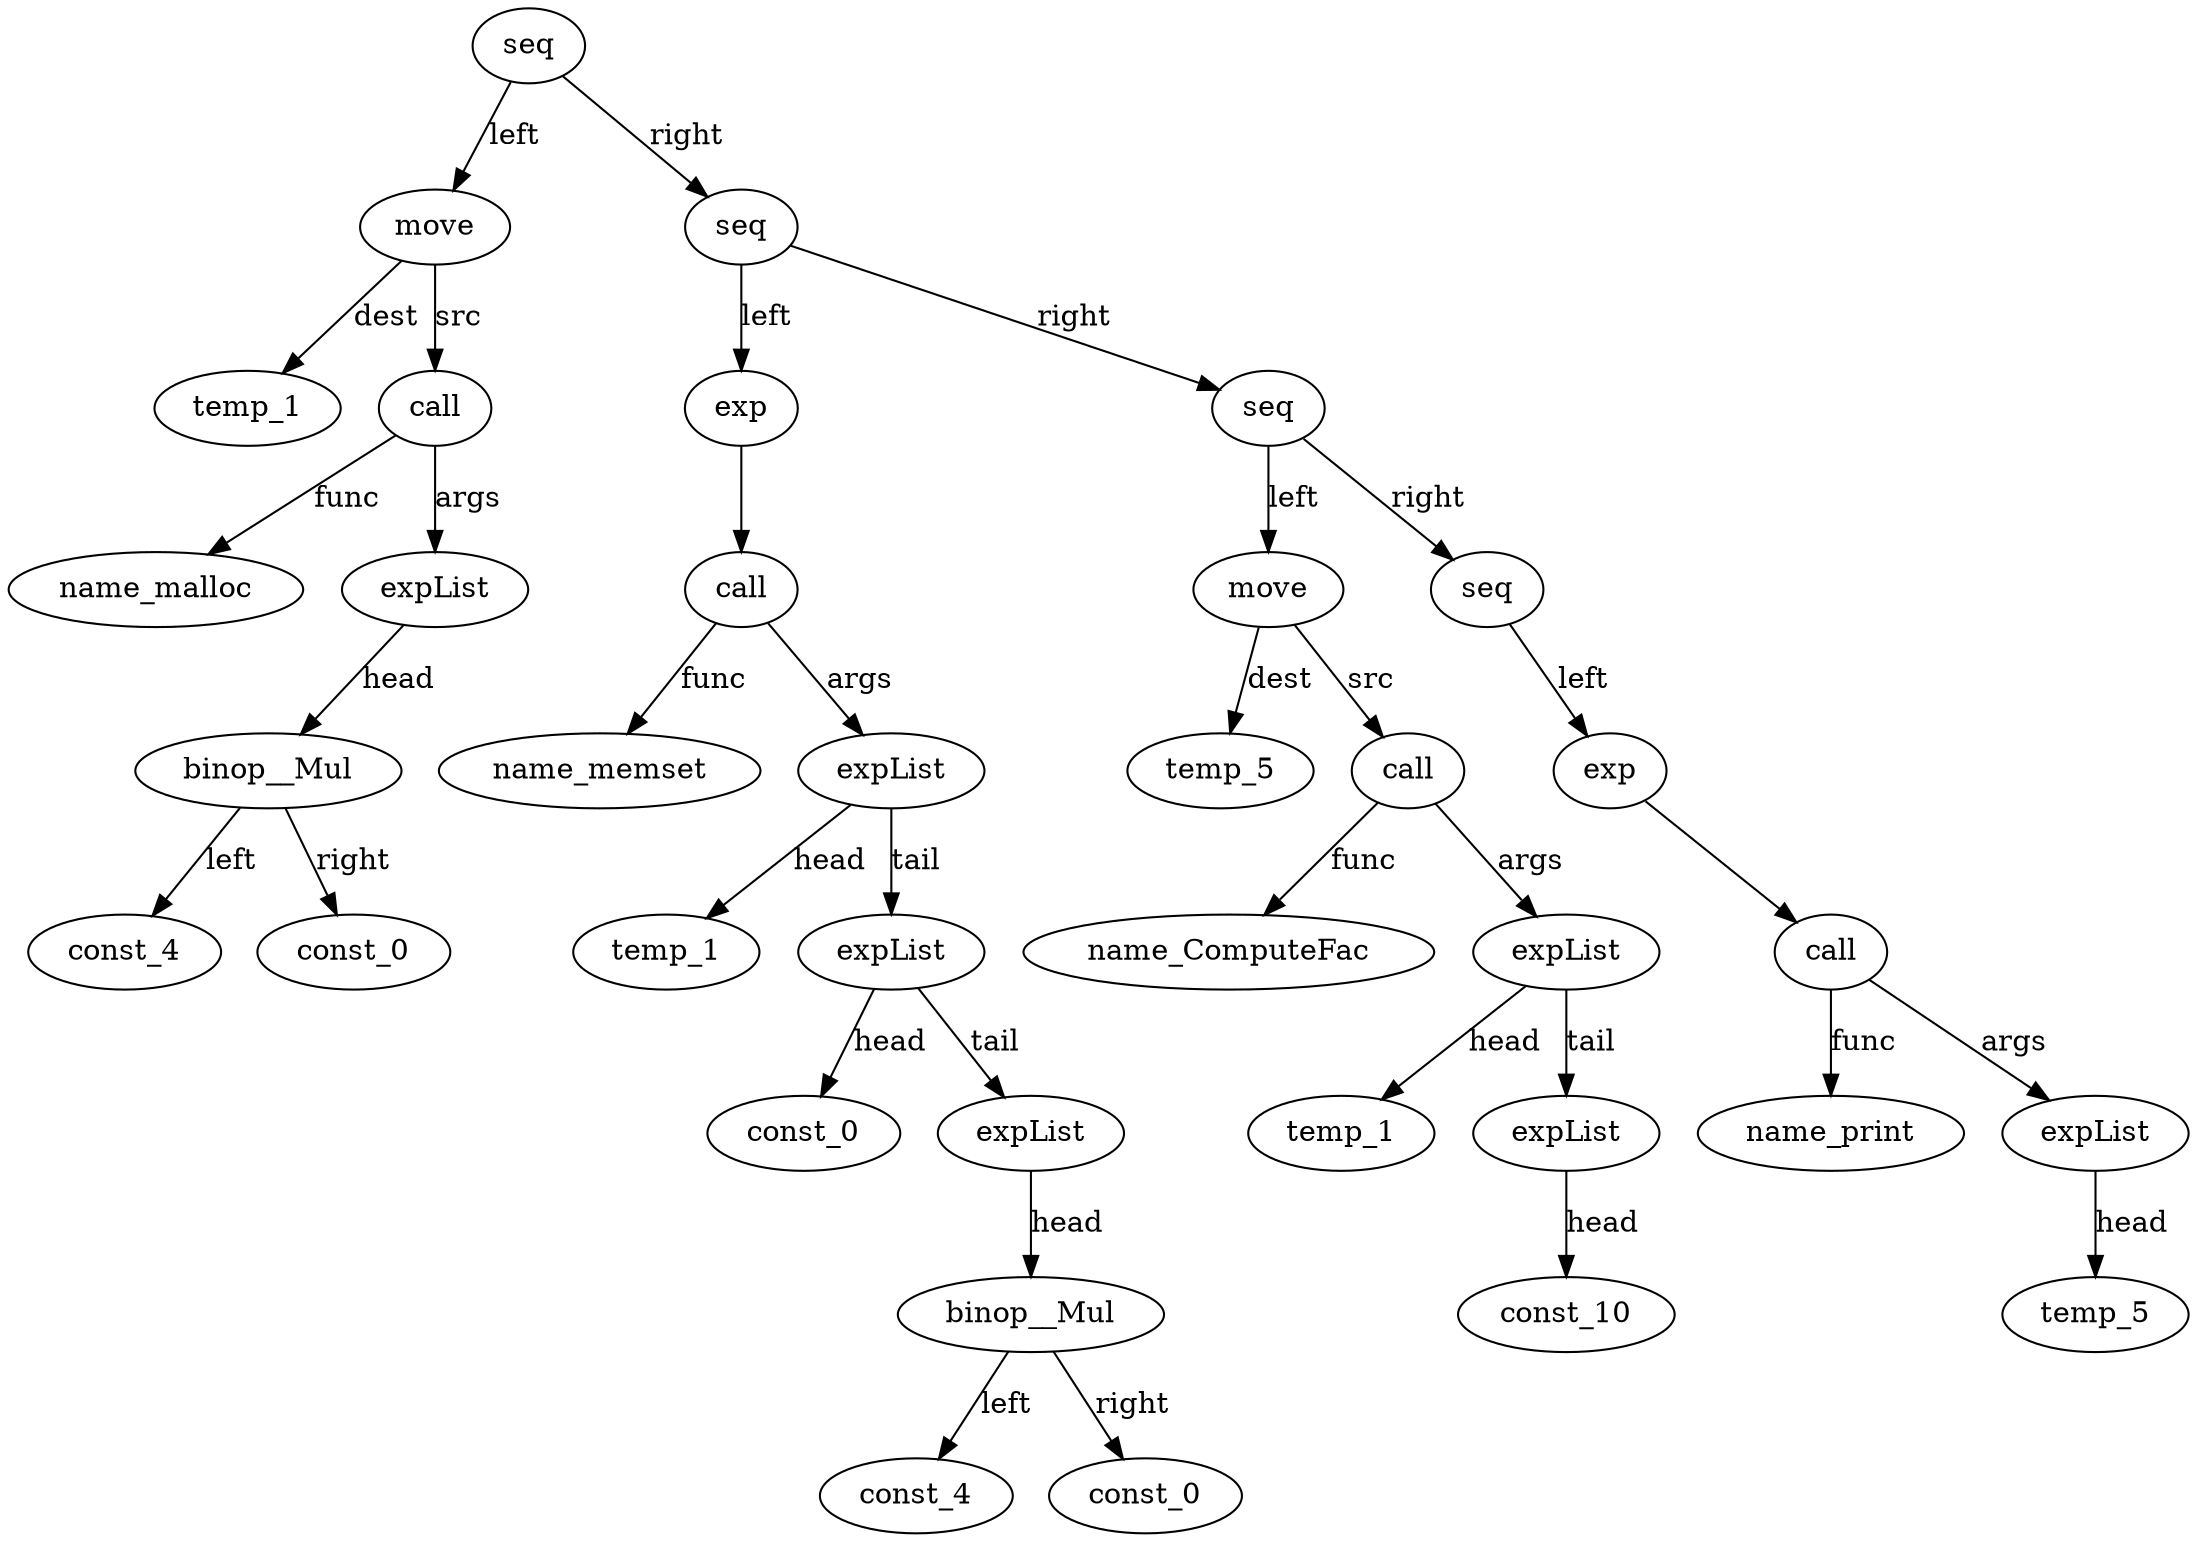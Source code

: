 digraph {
temp_1__id_0 [ label="temp_1" ]; 
name_malloc__id_1 [ label="name_malloc" ]; 
const_4__id_2 [ label="const_4" ]; 
const_0__id_3 [ label="const_0" ]; 
binop__Mul__id_4 [ label="binop__Mul" ]; 
binop__Mul__id_4 -> const_0__id_3 [ label="right"] ; 
binop__Mul__id_4 -> const_4__id_2 [ label="left"] ; 
expList__id_5 [ label="expList" ]; 
expList__id_5 -> binop__Mul__id_4 [ label="head"] ; 
call__id_6 [ label="call" ]; 
call__id_6 -> name_malloc__id_1 [ label="func"] ; 
call__id_6 -> expList__id_5 [ label="args"] ; 
move__id_7 [ label="move" ]; 
move__id_7 -> temp_1__id_0 [ label="dest"] ; 
move__id_7 -> call__id_6 [ label="src"] ; 
name_memset__id_8 [ label="name_memset" ]; 
temp_1__id_9 [ label="temp_1" ]; 
const_0__id_10 [ label="const_0" ]; 
const_4__id_11 [ label="const_4" ]; 
const_0__id_12 [ label="const_0" ]; 
binop__Mul__id_13 [ label="binop__Mul" ]; 
binop__Mul__id_13 -> const_0__id_12 [ label="right"] ; 
binop__Mul__id_13 -> const_4__id_11 [ label="left"] ; 
expList__id_14 [ label="expList" ]; 
expList__id_14 -> binop__Mul__id_13 [ label="head"] ; 
expList__id_15 [ label="expList" ]; 
expList__id_15 -> const_0__id_10 [ label="head"] ; 
expList__id_15 -> expList__id_14 [ label="tail"] ; 
expList__id_16 [ label="expList" ]; 
expList__id_16 -> temp_1__id_9 [ label="head"] ; 
expList__id_16 -> expList__id_15 [ label="tail"] ; 
call__id_17 [ label="call" ]; 
call__id_17 -> name_memset__id_8 [ label="func"] ; 
call__id_17 -> expList__id_16 [ label="args"] ; 
exp__id_18 [ label="exp" ]; 
exp__id_18 -> call__id_17 ; 
temp_5__id_19 [ label="temp_5" ]; 
name_ComputeFac__id_20 [ label="name_ComputeFac" ]; 
temp_1__id_21 [ label="temp_1" ]; 
const_10__id_22 [ label="const_10" ]; 
expList__id_23 [ label="expList" ]; 
expList__id_23 -> const_10__id_22 [ label="head"] ; 
expList__id_24 [ label="expList" ]; 
expList__id_24 -> temp_1__id_21 [ label="head"] ; 
expList__id_24 -> expList__id_23 [ label="tail"] ; 
call__id_25 [ label="call" ]; 
call__id_25 -> name_ComputeFac__id_20 [ label="func"] ; 
call__id_25 -> expList__id_24 [ label="args"] ; 
move__id_26 [ label="move" ]; 
move__id_26 -> temp_5__id_19 [ label="dest"] ; 
move__id_26 -> call__id_25 [ label="src"] ; 
name_print__id_27 [ label="name_print" ]; 
temp_5__id_28 [ label="temp_5" ]; 
expList__id_29 [ label="expList" ]; 
expList__id_29 -> temp_5__id_28 [ label="head"] ; 
call__id_30 [ label="call" ]; 
call__id_30 -> name_print__id_27 [ label="func"] ; 
call__id_30 -> expList__id_29 [ label="args"] ; 
exp__id_31 [ label="exp" ]; 
exp__id_31 -> call__id_30 ; 
seq__id_32 [ label="seq" ]; 
seq__id_32 -> exp__id_31 [ label="left"] ; 
seq__id_33 [ label="seq" ]; 
seq__id_33 -> move__id_26 [ label="left"] ; 
seq__id_33 -> seq__id_32 [ label="right"] ; 
seq__id_34 [ label="seq" ]; 
seq__id_34 -> exp__id_18 [ label="left"] ; 
seq__id_34 -> seq__id_33 [ label="right"] ; 
seq__id_35 [ label="seq" ]; 
seq__id_35 -> move__id_7 [ label="left"] ; 
seq__id_35 -> seq__id_34 [ label="right"] ; 

}